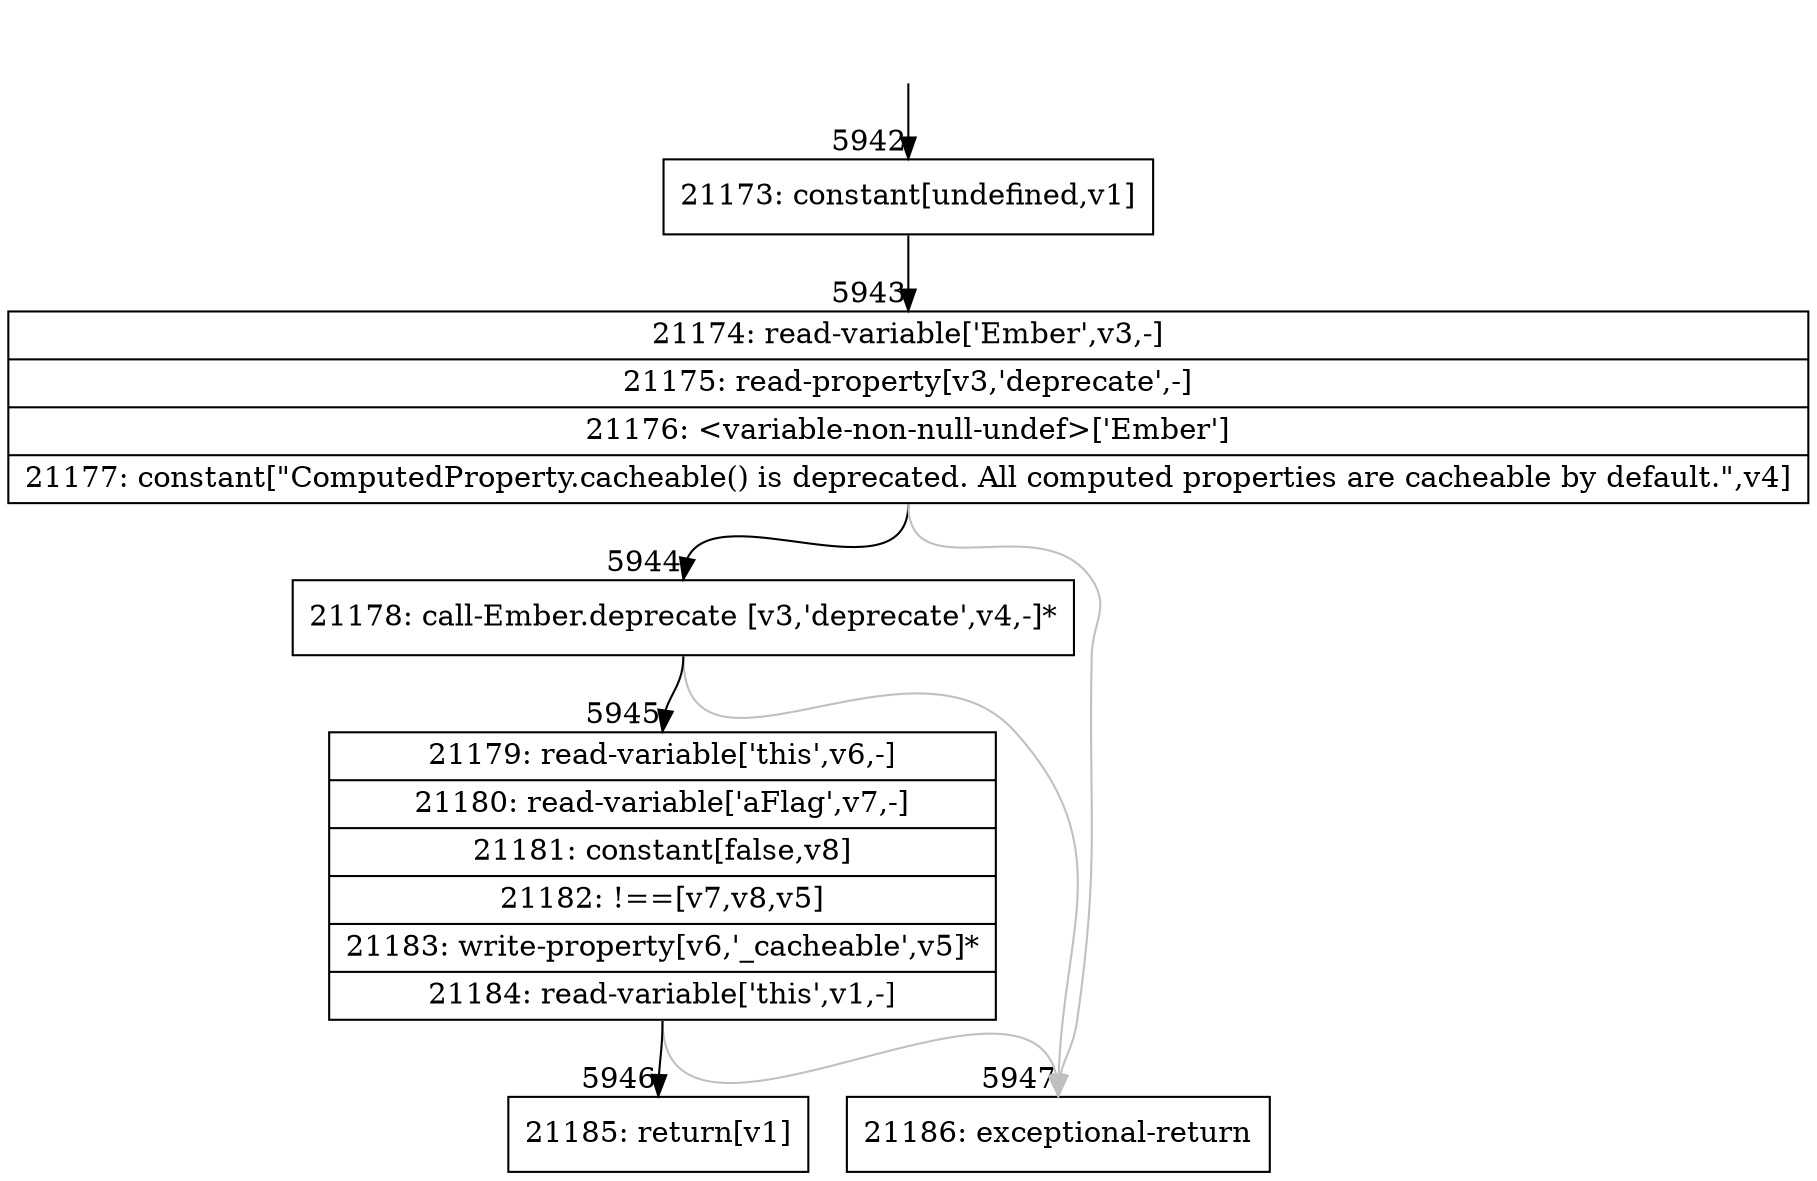 digraph {
rankdir="TD"
BB_entry476[shape=none,label=""];
BB_entry476 -> BB5942 [tailport=s, headport=n, headlabel="    5942"]
BB5942 [shape=record label="{21173: constant[undefined,v1]}" ] 
BB5942 -> BB5943 [tailport=s, headport=n, headlabel="      5943"]
BB5943 [shape=record label="{21174: read-variable['Ember',v3,-]|21175: read-property[v3,'deprecate',-]|21176: \<variable-non-null-undef\>['Ember']|21177: constant[\"ComputedProperty.cacheable() is deprecated. All computed properties are cacheable by default.\",v4]}" ] 
BB5943 -> BB5944 [tailport=s, headport=n, headlabel="      5944"]
BB5943 -> BB5947 [tailport=s, headport=n, color=gray, headlabel="      5947"]
BB5944 [shape=record label="{21178: call-Ember.deprecate [v3,'deprecate',v4,-]*}" ] 
BB5944 -> BB5945 [tailport=s, headport=n, headlabel="      5945"]
BB5944 -> BB5947 [tailport=s, headport=n, color=gray]
BB5945 [shape=record label="{21179: read-variable['this',v6,-]|21180: read-variable['aFlag',v7,-]|21181: constant[false,v8]|21182: !==[v7,v8,v5]|21183: write-property[v6,'_cacheable',v5]*|21184: read-variable['this',v1,-]}" ] 
BB5945 -> BB5946 [tailport=s, headport=n, headlabel="      5946"]
BB5945 -> BB5947 [tailport=s, headport=n, color=gray]
BB5946 [shape=record label="{21185: return[v1]}" ] 
BB5947 [shape=record label="{21186: exceptional-return}" ] 
//#$~ 10734
}
